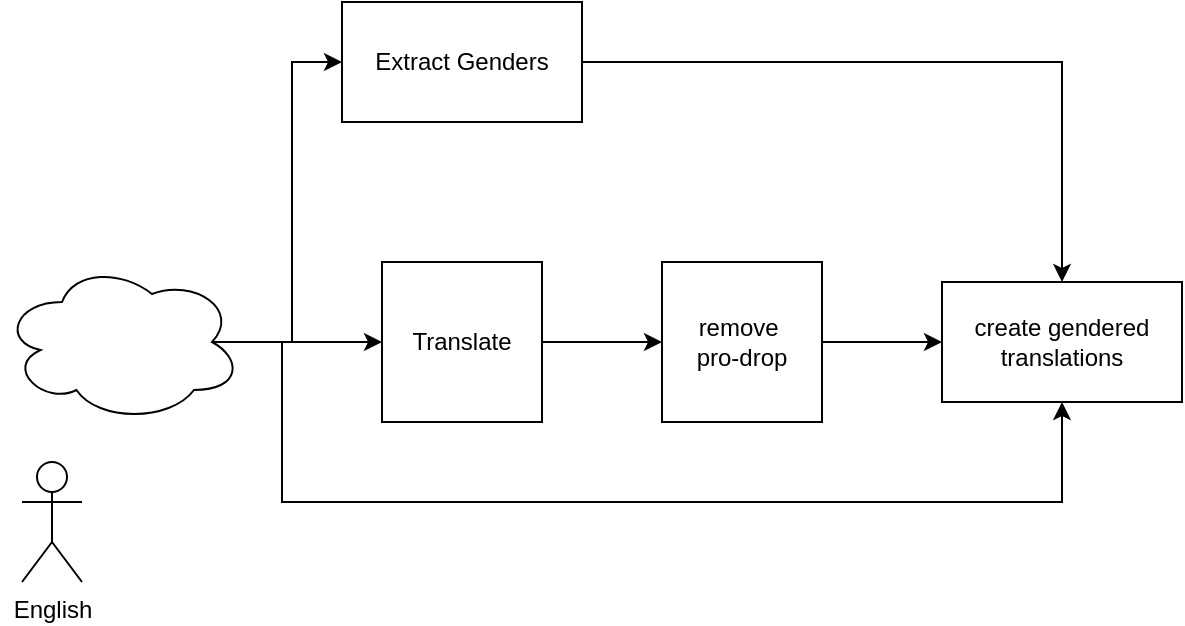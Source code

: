 <mxfile version="24.0.1" type="github">
  <diagram name="Page-1" id="tgGKfNexMGE5a6oeqbnA">
    <mxGraphModel dx="1945" dy="612" grid="1" gridSize="10" guides="1" tooltips="1" connect="1" arrows="1" fold="1" page="1" pageScale="1" pageWidth="827" pageHeight="1169" math="0" shadow="0">
      <root>
        <mxCell id="0" />
        <mxCell id="1" parent="0" />
        <mxCell id="9Y2xVb-fP4dp__7XCcuB-4" style="edgeStyle=orthogonalEdgeStyle;rounded=0;orthogonalLoop=1;jettySize=auto;html=1;entryX=0;entryY=0.5;entryDx=0;entryDy=0;exitX=0.875;exitY=0.5;exitDx=0;exitDy=0;exitPerimeter=0;" edge="1" parent="1" source="9Y2xVb-fP4dp__7XCcuB-6" target="9Y2xVb-fP4dp__7XCcuB-2">
          <mxGeometry relative="1" as="geometry" />
        </mxCell>
        <mxCell id="9Y2xVb-fP4dp__7XCcuB-1" value="English" style="shape=umlActor;verticalLabelPosition=bottom;verticalAlign=top;html=1;outlineConnect=0;" vertex="1" parent="1">
          <mxGeometry x="-490" y="380" width="30" height="60" as="geometry" />
        </mxCell>
        <mxCell id="9Y2xVb-fP4dp__7XCcuB-5" style="edgeStyle=orthogonalEdgeStyle;rounded=0;orthogonalLoop=1;jettySize=auto;html=1;entryX=0;entryY=0.5;entryDx=0;entryDy=0;" edge="1" parent="1" source="9Y2xVb-fP4dp__7XCcuB-2" target="9Y2xVb-fP4dp__7XCcuB-3">
          <mxGeometry relative="1" as="geometry" />
        </mxCell>
        <mxCell id="9Y2xVb-fP4dp__7XCcuB-2" value="Translate" style="whiteSpace=wrap;html=1;aspect=fixed;" vertex="1" parent="1">
          <mxGeometry x="-310" y="280" width="80" height="80" as="geometry" />
        </mxCell>
        <mxCell id="9Y2xVb-fP4dp__7XCcuB-11" value="" style="edgeStyle=orthogonalEdgeStyle;rounded=0;orthogonalLoop=1;jettySize=auto;html=1;" edge="1" parent="1" source="9Y2xVb-fP4dp__7XCcuB-3" target="9Y2xVb-fP4dp__7XCcuB-10">
          <mxGeometry relative="1" as="geometry" />
        </mxCell>
        <mxCell id="9Y2xVb-fP4dp__7XCcuB-3" value="remove&amp;nbsp;&lt;div&gt;pro-drop&lt;/div&gt;" style="whiteSpace=wrap;html=1;aspect=fixed;" vertex="1" parent="1">
          <mxGeometry x="-170" y="280" width="80" height="80" as="geometry" />
        </mxCell>
        <mxCell id="9Y2xVb-fP4dp__7XCcuB-9" style="edgeStyle=orthogonalEdgeStyle;rounded=0;orthogonalLoop=1;jettySize=auto;html=1;entryX=0;entryY=0.5;entryDx=0;entryDy=0;" edge="1" parent="1" source="9Y2xVb-fP4dp__7XCcuB-6" target="9Y2xVb-fP4dp__7XCcuB-7">
          <mxGeometry relative="1" as="geometry" />
        </mxCell>
        <mxCell id="9Y2xVb-fP4dp__7XCcuB-13" style="edgeStyle=orthogonalEdgeStyle;rounded=0;orthogonalLoop=1;jettySize=auto;html=1;entryX=0.5;entryY=1;entryDx=0;entryDy=0;" edge="1" parent="1" source="9Y2xVb-fP4dp__7XCcuB-6" target="9Y2xVb-fP4dp__7XCcuB-10">
          <mxGeometry relative="1" as="geometry">
            <Array as="points">
              <mxPoint x="-360" y="320" />
              <mxPoint x="-360" y="400" />
              <mxPoint x="30" y="400" />
            </Array>
          </mxGeometry>
        </mxCell>
        <mxCell id="9Y2xVb-fP4dp__7XCcuB-6" value="" style="ellipse;shape=cloud;whiteSpace=wrap;html=1;" vertex="1" parent="1">
          <mxGeometry x="-500" y="280" width="120" height="80" as="geometry" />
        </mxCell>
        <mxCell id="9Y2xVb-fP4dp__7XCcuB-12" style="edgeStyle=orthogonalEdgeStyle;rounded=0;orthogonalLoop=1;jettySize=auto;html=1;entryX=0.5;entryY=0;entryDx=0;entryDy=0;" edge="1" parent="1" source="9Y2xVb-fP4dp__7XCcuB-7" target="9Y2xVb-fP4dp__7XCcuB-10">
          <mxGeometry relative="1" as="geometry" />
        </mxCell>
        <mxCell id="9Y2xVb-fP4dp__7XCcuB-7" value="Extract Genders" style="whiteSpace=wrap;html=1;" vertex="1" parent="1">
          <mxGeometry x="-330" y="150" width="120" height="60" as="geometry" />
        </mxCell>
        <mxCell id="9Y2xVb-fP4dp__7XCcuB-10" value="create gendered translations" style="whiteSpace=wrap;html=1;" vertex="1" parent="1">
          <mxGeometry x="-30" y="290" width="120" height="60" as="geometry" />
        </mxCell>
      </root>
    </mxGraphModel>
  </diagram>
</mxfile>
